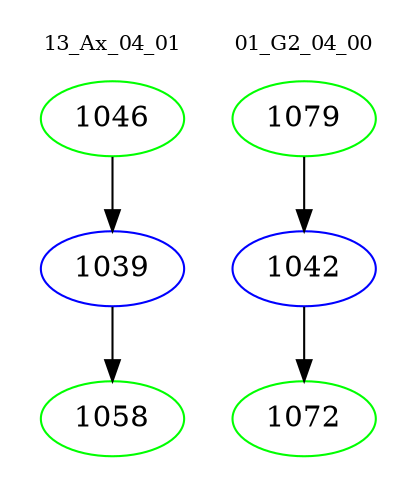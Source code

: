 digraph{
subgraph cluster_0 {
color = white
label = "13_Ax_04_01";
fontsize=10;
T0_1046 [label="1046", color="green"]
T0_1046 -> T0_1039 [color="black"]
T0_1039 [label="1039", color="blue"]
T0_1039 -> T0_1058 [color="black"]
T0_1058 [label="1058", color="green"]
}
subgraph cluster_1 {
color = white
label = "01_G2_04_00";
fontsize=10;
T1_1079 [label="1079", color="green"]
T1_1079 -> T1_1042 [color="black"]
T1_1042 [label="1042", color="blue"]
T1_1042 -> T1_1072 [color="black"]
T1_1072 [label="1072", color="green"]
}
}
